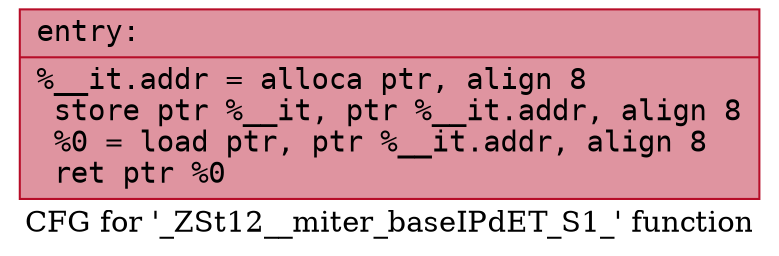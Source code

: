 digraph "CFG for '_ZSt12__miter_baseIPdET_S1_' function" {
	label="CFG for '_ZSt12__miter_baseIPdET_S1_' function";

	Node0x556bfea48d00 [shape=record,color="#b70d28ff", style=filled, fillcolor="#b70d2870" fontname="Courier",label="{entry:\l|  %__it.addr = alloca ptr, align 8\l  store ptr %__it, ptr %__it.addr, align 8\l  %0 = load ptr, ptr %__it.addr, align 8\l  ret ptr %0\l}"];
}
